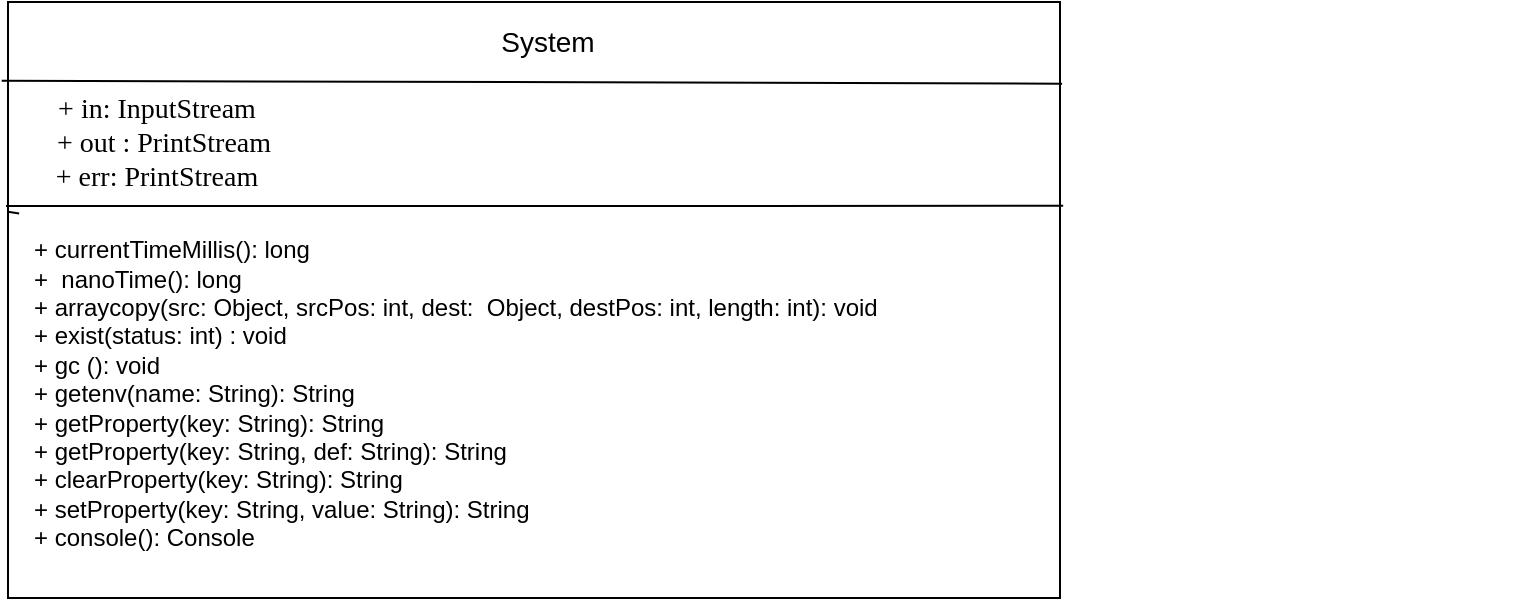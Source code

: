 <mxfile version="24.6.5" type="device">
  <diagram name="Page-1" id="zhX3WjsNK-sw1TE3LIaX">
    <mxGraphModel dx="800" dy="425" grid="0" gridSize="10" guides="1" tooltips="1" connect="1" arrows="1" fold="1" page="1" pageScale="1" pageWidth="827" pageHeight="1169" math="0" shadow="0">
      <root>
        <mxCell id="0" />
        <mxCell id="1" parent="0" />
        <mxCell id="bLushonLKl2LiLOlrxaY-1" value="" style="rounded=0;whiteSpace=wrap;html=1;" vertex="1" parent="1">
          <mxGeometry x="172" y="93" width="526" height="298" as="geometry" />
        </mxCell>
        <mxCell id="bLushonLKl2LiLOlrxaY-2" value="" style="endArrow=none;html=1;rounded=0;exitX=-0.006;exitY=0.132;exitDx=0;exitDy=0;exitPerimeter=0;entryX=1.002;entryY=0.137;entryDx=0;entryDy=0;entryPerimeter=0;" edge="1" parent="1" source="bLushonLKl2LiLOlrxaY-1" target="bLushonLKl2LiLOlrxaY-1">
          <mxGeometry width="50" height="50" relative="1" as="geometry">
            <mxPoint x="389" y="324" as="sourcePoint" />
            <mxPoint x="439" y="274" as="targetPoint" />
          </mxGeometry>
        </mxCell>
        <mxCell id="bLushonLKl2LiLOlrxaY-3" value="" style="endArrow=none;html=1;rounded=0;exitX=0.01;exitY=0.941;exitDx=0;exitDy=0;exitPerimeter=0;" edge="1" parent="1" target="bLushonLKl2LiLOlrxaY-1">
          <mxGeometry width="50" height="50" relative="1" as="geometry">
            <mxPoint x="177.56" y="198.752" as="sourcePoint" />
            <mxPoint x="465" y="223" as="targetPoint" />
          </mxGeometry>
        </mxCell>
        <mxCell id="bLushonLKl2LiLOlrxaY-6" value="&lt;font style=&quot;font-size: 14px;&quot;&gt;System&lt;/font&gt;" style="text;html=1;align=center;verticalAlign=middle;whiteSpace=wrap;rounded=0;" vertex="1" parent="1">
          <mxGeometry x="332" y="98" width="220" height="29" as="geometry" />
        </mxCell>
        <mxCell id="bLushonLKl2LiLOlrxaY-9" value="" style="endArrow=none;html=1;rounded=0;entryX=1.003;entryY=0.342;entryDx=0;entryDy=0;entryPerimeter=0;" edge="1" parent="1" target="bLushonLKl2LiLOlrxaY-1">
          <mxGeometry width="50" height="50" relative="1" as="geometry">
            <mxPoint x="171" y="195" as="sourcePoint" />
            <mxPoint x="382" y="264" as="targetPoint" />
          </mxGeometry>
        </mxCell>
        <mxCell id="bLushonLKl2LiLOlrxaY-10" value="&lt;font face=&quot;Times New Roman&quot; style=&quot;font-size: 14px;&quot;&gt;+ in: InputStream&lt;br&gt;&amp;nbsp; + out : PrintStream&lt;br&gt;+ err: PrintStream&lt;/font&gt;&lt;br&gt;&lt;div&gt;&lt;br&gt;&lt;/div&gt;" style="text;html=1;align=center;verticalAlign=middle;whiteSpace=wrap;rounded=0;" vertex="1" parent="1">
          <mxGeometry x="183" y="156" width="127" height="30" as="geometry" />
        </mxCell>
        <mxCell id="bLushonLKl2LiLOlrxaY-17" value="+ currentTimeMillis(): long&lt;br&gt;&lt;span style=&quot;background-color: initial;&quot;&gt;+&amp;nbsp; nanoTime(): long&lt;br&gt;&lt;/span&gt;+ arraycopy(src: Object, srcPos: int, dest:&amp;nbsp; Object, destPos: int, length: int): void&lt;br&gt;&lt;span style=&quot;background-color: initial;&quot;&gt;+ exist(status: int) : void&lt;br&gt;&lt;div style=&quot;&quot;&gt;&lt;span style=&quot;background-color: initial;&quot;&gt;+ gc (): void&lt;br&gt;&lt;/span&gt;&lt;div style=&quot;&quot;&gt;+ getenv(name: String): String&amp;nbsp;&lt;/div&gt;&lt;div style=&quot;&quot;&gt;+ getProperty(key: String): String&amp;nbsp;&lt;/div&gt;&lt;div style=&quot;&quot;&gt;+ getProperty(key: String, def: String): String&amp;nbsp;&lt;br&gt;&lt;span style=&quot;background-color: initial;&quot;&gt;+ clearProperty(key: String): String&amp;nbsp;&lt;/span&gt;&lt;/div&gt;&lt;div style=&quot;&quot;&gt;+ setProperty(key: String, value: String): String&amp;nbsp;&lt;/div&gt;&lt;div style=&quot;&quot;&gt;+ console(): Console&amp;nbsp; &amp;nbsp;&lt;/div&gt;&lt;span style=&quot;background-color: initial;&quot;&gt;&lt;br&gt;&lt;/span&gt;&lt;/div&gt;&lt;/span&gt;" style="text;html=1;align=left;verticalAlign=middle;whiteSpace=wrap;rounded=0;" vertex="1" parent="1">
          <mxGeometry x="183" y="272" width="750" height="48" as="geometry" />
        </mxCell>
      </root>
    </mxGraphModel>
  </diagram>
</mxfile>
